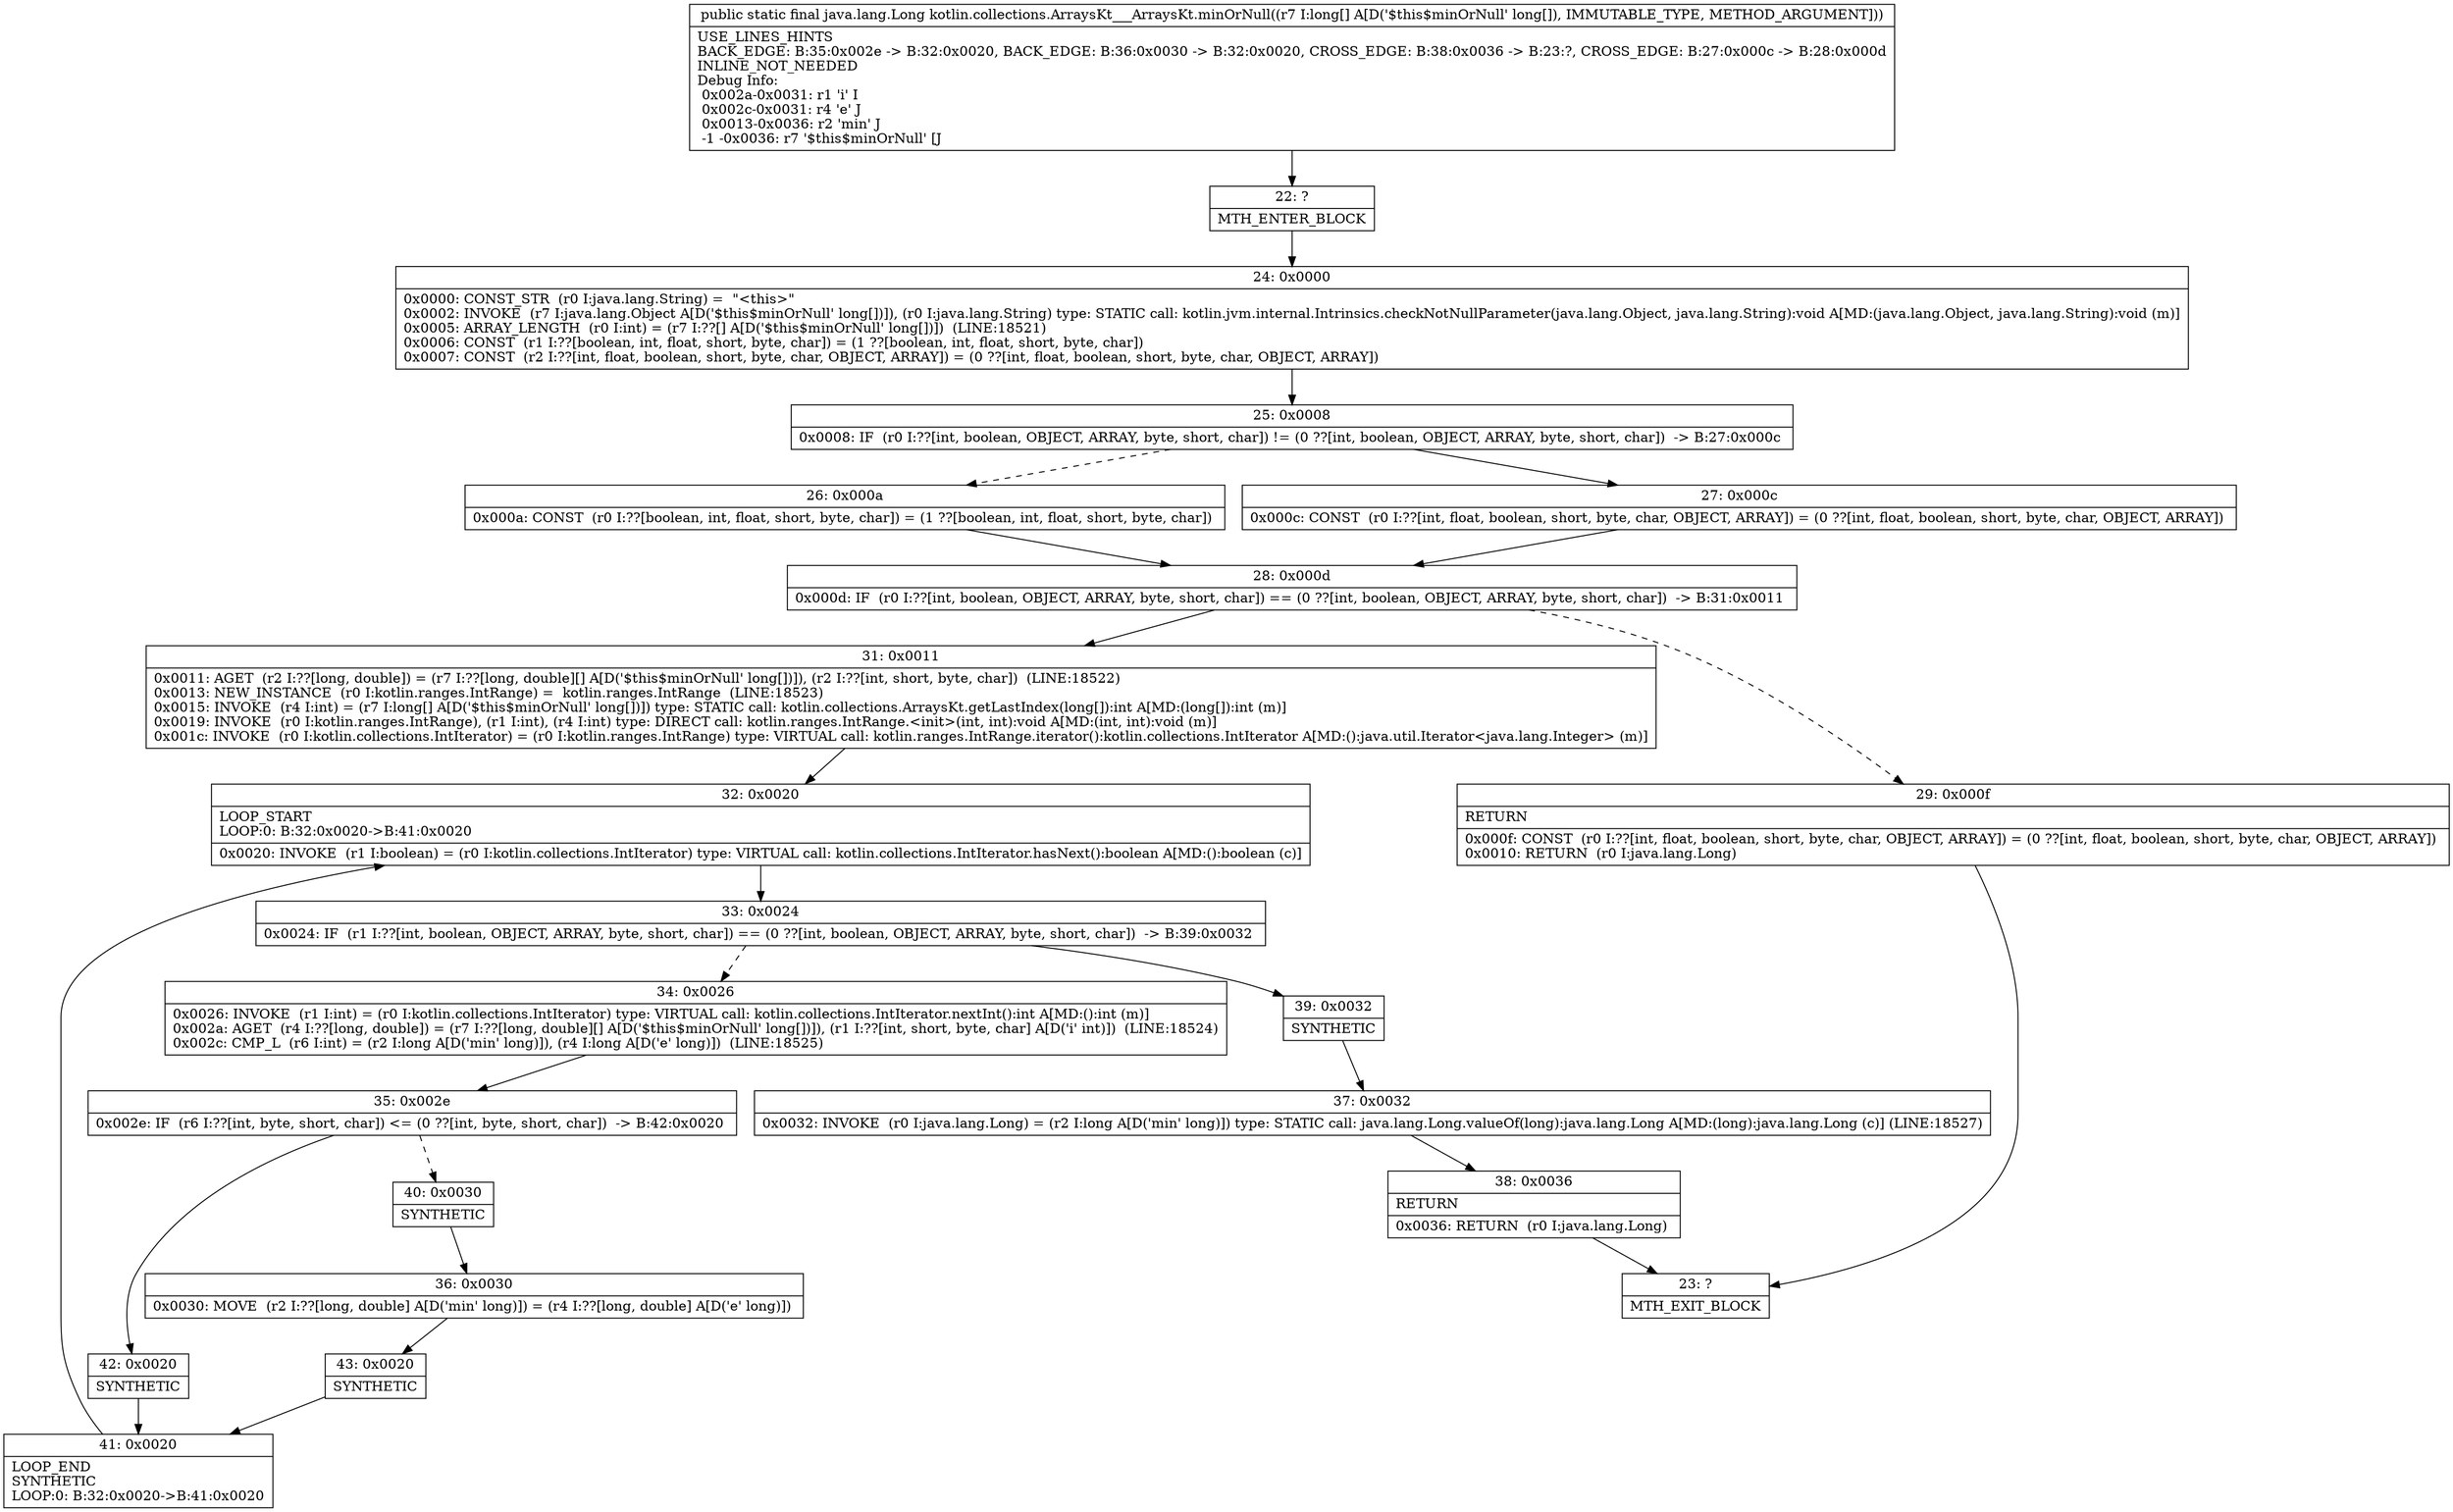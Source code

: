 digraph "CFG forkotlin.collections.ArraysKt___ArraysKt.minOrNull([J)Ljava\/lang\/Long;" {
Node_22 [shape=record,label="{22\:\ ?|MTH_ENTER_BLOCK\l}"];
Node_24 [shape=record,label="{24\:\ 0x0000|0x0000: CONST_STR  (r0 I:java.lang.String) =  \"\<this\>\" \l0x0002: INVOKE  (r7 I:java.lang.Object A[D('$this$minOrNull' long[])]), (r0 I:java.lang.String) type: STATIC call: kotlin.jvm.internal.Intrinsics.checkNotNullParameter(java.lang.Object, java.lang.String):void A[MD:(java.lang.Object, java.lang.String):void (m)]\l0x0005: ARRAY_LENGTH  (r0 I:int) = (r7 I:??[] A[D('$this$minOrNull' long[])])  (LINE:18521)\l0x0006: CONST  (r1 I:??[boolean, int, float, short, byte, char]) = (1 ??[boolean, int, float, short, byte, char]) \l0x0007: CONST  (r2 I:??[int, float, boolean, short, byte, char, OBJECT, ARRAY]) = (0 ??[int, float, boolean, short, byte, char, OBJECT, ARRAY]) \l}"];
Node_25 [shape=record,label="{25\:\ 0x0008|0x0008: IF  (r0 I:??[int, boolean, OBJECT, ARRAY, byte, short, char]) != (0 ??[int, boolean, OBJECT, ARRAY, byte, short, char])  \-\> B:27:0x000c \l}"];
Node_26 [shape=record,label="{26\:\ 0x000a|0x000a: CONST  (r0 I:??[boolean, int, float, short, byte, char]) = (1 ??[boolean, int, float, short, byte, char]) \l}"];
Node_28 [shape=record,label="{28\:\ 0x000d|0x000d: IF  (r0 I:??[int, boolean, OBJECT, ARRAY, byte, short, char]) == (0 ??[int, boolean, OBJECT, ARRAY, byte, short, char])  \-\> B:31:0x0011 \l}"];
Node_29 [shape=record,label="{29\:\ 0x000f|RETURN\l|0x000f: CONST  (r0 I:??[int, float, boolean, short, byte, char, OBJECT, ARRAY]) = (0 ??[int, float, boolean, short, byte, char, OBJECT, ARRAY]) \l0x0010: RETURN  (r0 I:java.lang.Long) \l}"];
Node_23 [shape=record,label="{23\:\ ?|MTH_EXIT_BLOCK\l}"];
Node_31 [shape=record,label="{31\:\ 0x0011|0x0011: AGET  (r2 I:??[long, double]) = (r7 I:??[long, double][] A[D('$this$minOrNull' long[])]), (r2 I:??[int, short, byte, char])  (LINE:18522)\l0x0013: NEW_INSTANCE  (r0 I:kotlin.ranges.IntRange) =  kotlin.ranges.IntRange  (LINE:18523)\l0x0015: INVOKE  (r4 I:int) = (r7 I:long[] A[D('$this$minOrNull' long[])]) type: STATIC call: kotlin.collections.ArraysKt.getLastIndex(long[]):int A[MD:(long[]):int (m)]\l0x0019: INVOKE  (r0 I:kotlin.ranges.IntRange), (r1 I:int), (r4 I:int) type: DIRECT call: kotlin.ranges.IntRange.\<init\>(int, int):void A[MD:(int, int):void (m)]\l0x001c: INVOKE  (r0 I:kotlin.collections.IntIterator) = (r0 I:kotlin.ranges.IntRange) type: VIRTUAL call: kotlin.ranges.IntRange.iterator():kotlin.collections.IntIterator A[MD:():java.util.Iterator\<java.lang.Integer\> (m)]\l}"];
Node_32 [shape=record,label="{32\:\ 0x0020|LOOP_START\lLOOP:0: B:32:0x0020\-\>B:41:0x0020\l|0x0020: INVOKE  (r1 I:boolean) = (r0 I:kotlin.collections.IntIterator) type: VIRTUAL call: kotlin.collections.IntIterator.hasNext():boolean A[MD:():boolean (c)]\l}"];
Node_33 [shape=record,label="{33\:\ 0x0024|0x0024: IF  (r1 I:??[int, boolean, OBJECT, ARRAY, byte, short, char]) == (0 ??[int, boolean, OBJECT, ARRAY, byte, short, char])  \-\> B:39:0x0032 \l}"];
Node_34 [shape=record,label="{34\:\ 0x0026|0x0026: INVOKE  (r1 I:int) = (r0 I:kotlin.collections.IntIterator) type: VIRTUAL call: kotlin.collections.IntIterator.nextInt():int A[MD:():int (m)]\l0x002a: AGET  (r4 I:??[long, double]) = (r7 I:??[long, double][] A[D('$this$minOrNull' long[])]), (r1 I:??[int, short, byte, char] A[D('i' int)])  (LINE:18524)\l0x002c: CMP_L  (r6 I:int) = (r2 I:long A[D('min' long)]), (r4 I:long A[D('e' long)])  (LINE:18525)\l}"];
Node_35 [shape=record,label="{35\:\ 0x002e|0x002e: IF  (r6 I:??[int, byte, short, char]) \<= (0 ??[int, byte, short, char])  \-\> B:42:0x0020 \l}"];
Node_40 [shape=record,label="{40\:\ 0x0030|SYNTHETIC\l}"];
Node_36 [shape=record,label="{36\:\ 0x0030|0x0030: MOVE  (r2 I:??[long, double] A[D('min' long)]) = (r4 I:??[long, double] A[D('e' long)]) \l}"];
Node_43 [shape=record,label="{43\:\ 0x0020|SYNTHETIC\l}"];
Node_41 [shape=record,label="{41\:\ 0x0020|LOOP_END\lSYNTHETIC\lLOOP:0: B:32:0x0020\-\>B:41:0x0020\l}"];
Node_42 [shape=record,label="{42\:\ 0x0020|SYNTHETIC\l}"];
Node_39 [shape=record,label="{39\:\ 0x0032|SYNTHETIC\l}"];
Node_37 [shape=record,label="{37\:\ 0x0032|0x0032: INVOKE  (r0 I:java.lang.Long) = (r2 I:long A[D('min' long)]) type: STATIC call: java.lang.Long.valueOf(long):java.lang.Long A[MD:(long):java.lang.Long (c)] (LINE:18527)\l}"];
Node_38 [shape=record,label="{38\:\ 0x0036|RETURN\l|0x0036: RETURN  (r0 I:java.lang.Long) \l}"];
Node_27 [shape=record,label="{27\:\ 0x000c|0x000c: CONST  (r0 I:??[int, float, boolean, short, byte, char, OBJECT, ARRAY]) = (0 ??[int, float, boolean, short, byte, char, OBJECT, ARRAY]) \l}"];
MethodNode[shape=record,label="{public static final java.lang.Long kotlin.collections.ArraysKt___ArraysKt.minOrNull((r7 I:long[] A[D('$this$minOrNull' long[]), IMMUTABLE_TYPE, METHOD_ARGUMENT]))  | USE_LINES_HINTS\lBACK_EDGE: B:35:0x002e \-\> B:32:0x0020, BACK_EDGE: B:36:0x0030 \-\> B:32:0x0020, CROSS_EDGE: B:38:0x0036 \-\> B:23:?, CROSS_EDGE: B:27:0x000c \-\> B:28:0x000d\lINLINE_NOT_NEEDED\lDebug Info:\l  0x002a\-0x0031: r1 'i' I\l  0x002c\-0x0031: r4 'e' J\l  0x0013\-0x0036: r2 'min' J\l  \-1 \-0x0036: r7 '$this$minOrNull' [J\l}"];
MethodNode -> Node_22;Node_22 -> Node_24;
Node_24 -> Node_25;
Node_25 -> Node_26[style=dashed];
Node_25 -> Node_27;
Node_26 -> Node_28;
Node_28 -> Node_29[style=dashed];
Node_28 -> Node_31;
Node_29 -> Node_23;
Node_31 -> Node_32;
Node_32 -> Node_33;
Node_33 -> Node_34[style=dashed];
Node_33 -> Node_39;
Node_34 -> Node_35;
Node_35 -> Node_40[style=dashed];
Node_35 -> Node_42;
Node_40 -> Node_36;
Node_36 -> Node_43;
Node_43 -> Node_41;
Node_41 -> Node_32;
Node_42 -> Node_41;
Node_39 -> Node_37;
Node_37 -> Node_38;
Node_38 -> Node_23;
Node_27 -> Node_28;
}


